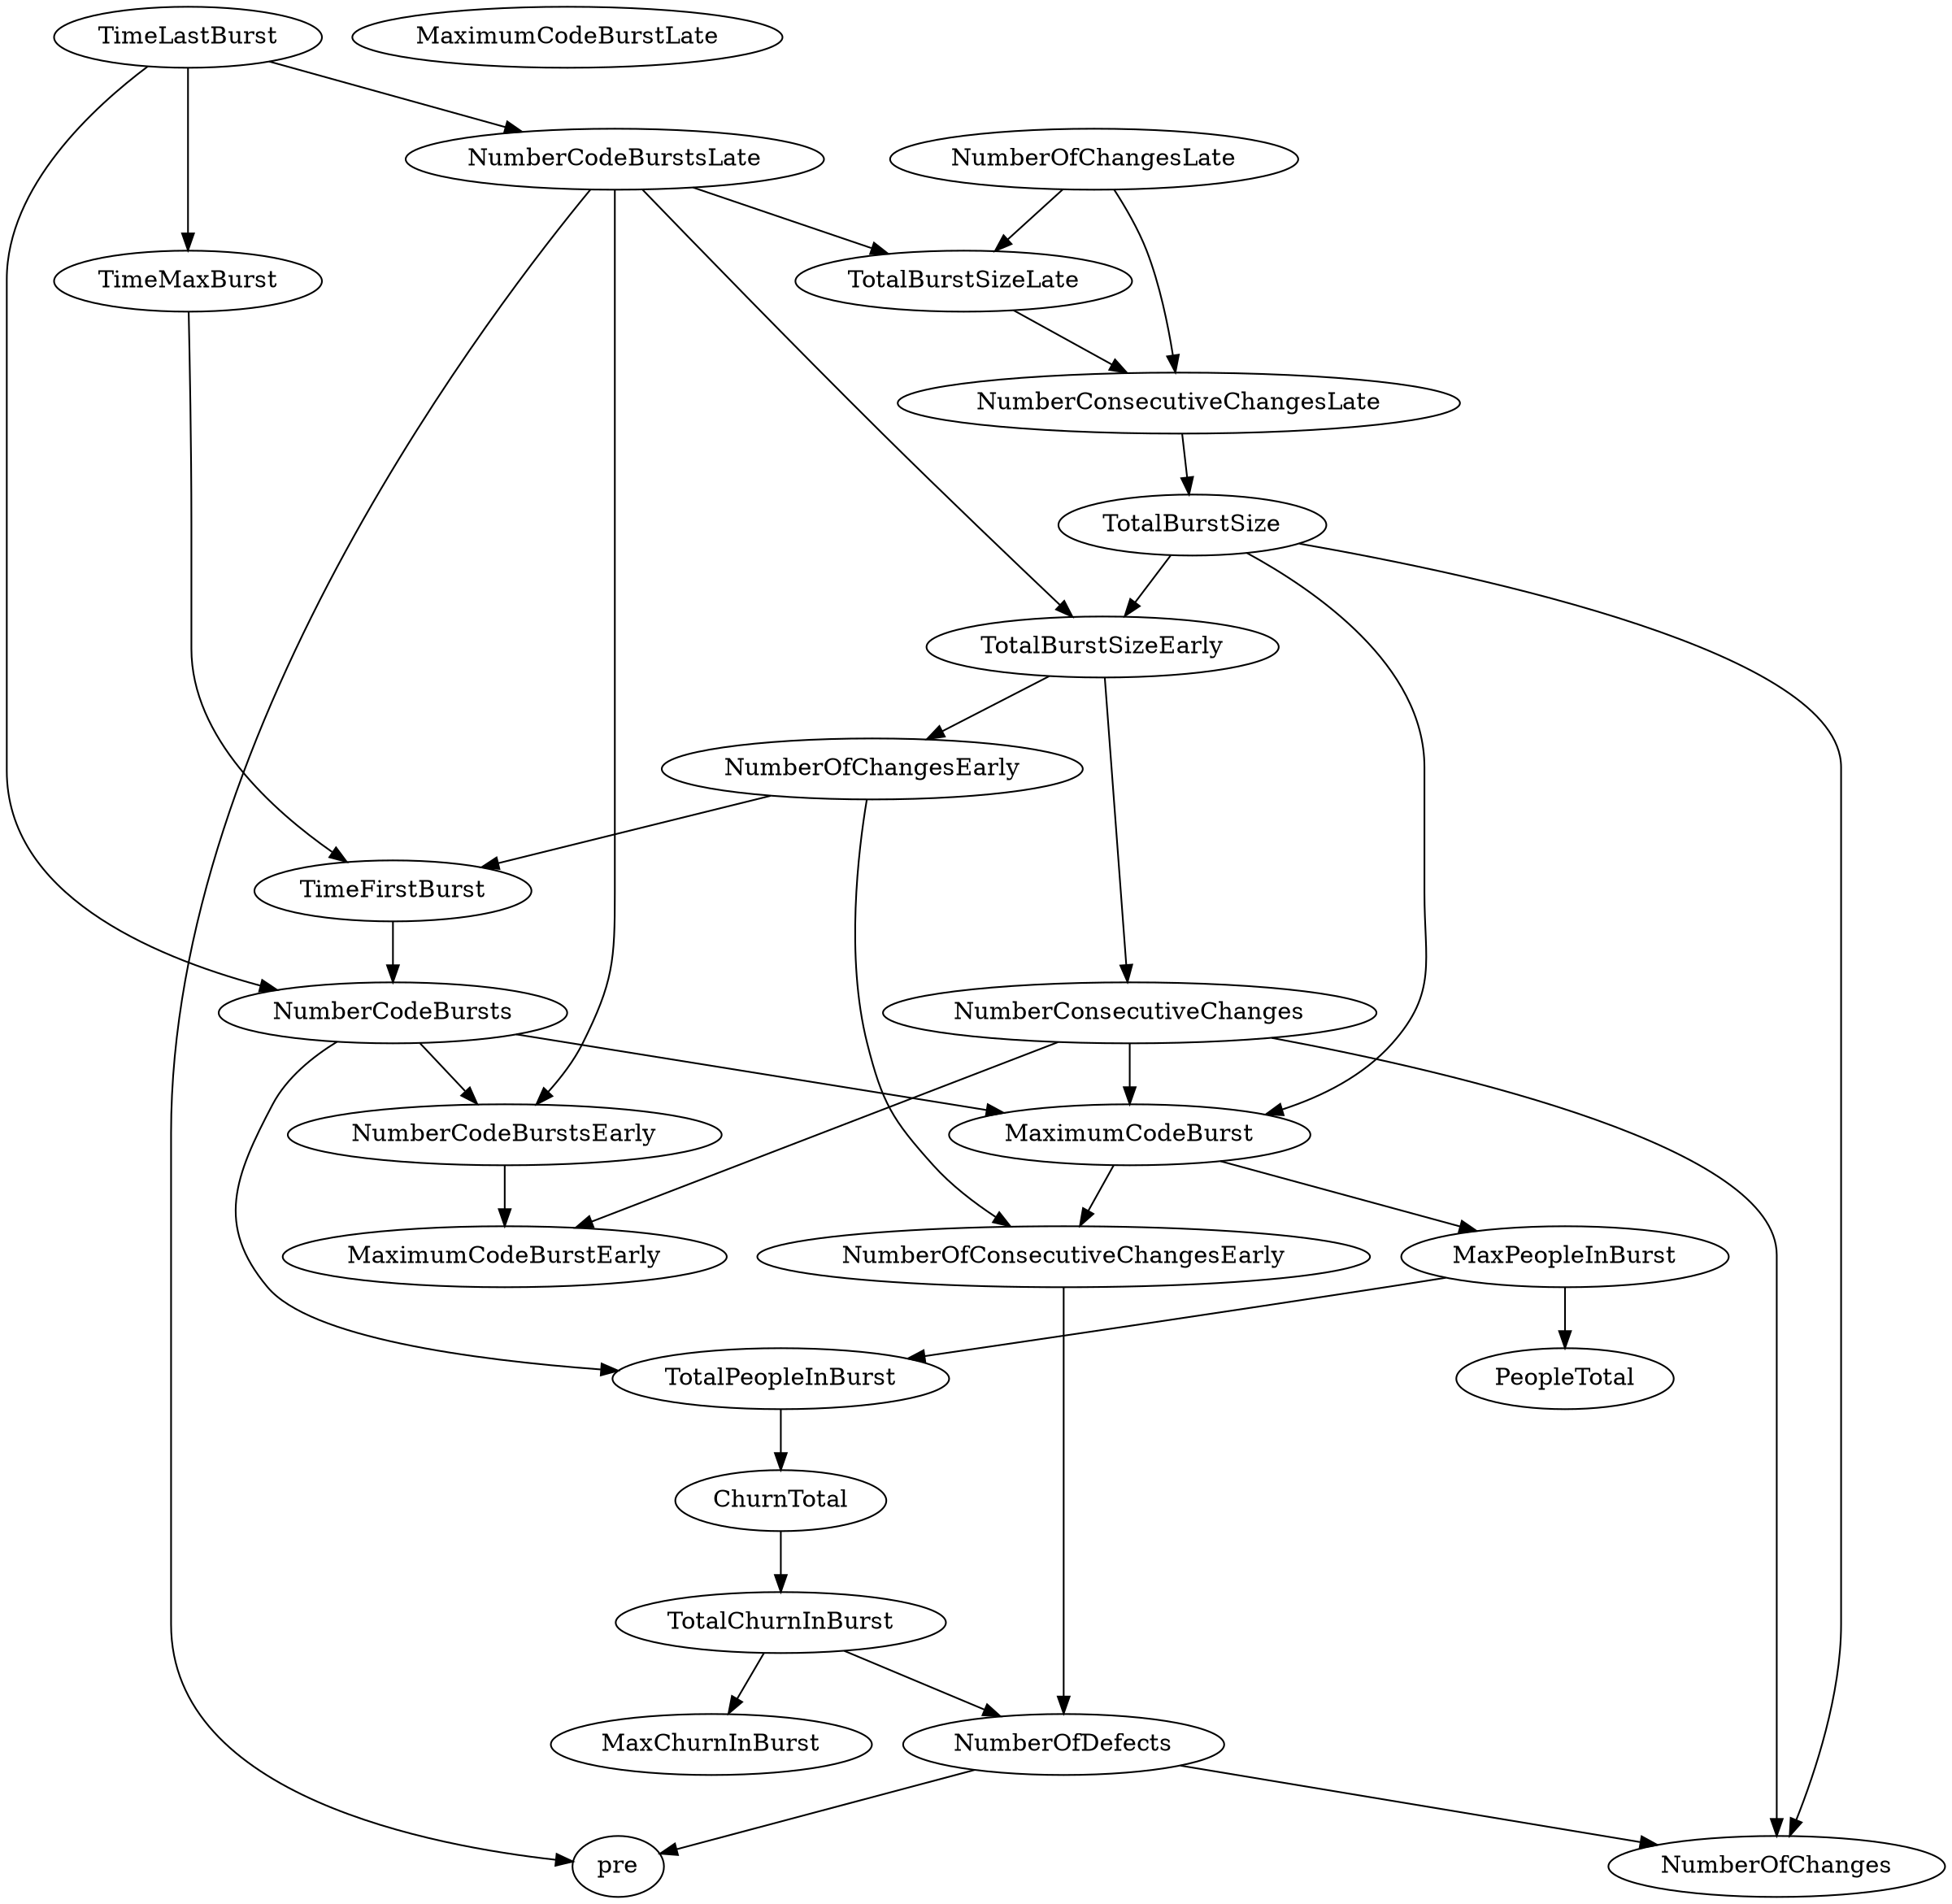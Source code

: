 digraph {
   TotalPeopleInBurst;
   MaximumCodeBurstLate;
   NumberOfChanges;
   MaxPeopleInBurst;
   TotalBurstSizeLate;
   NumberCodeBurstsLate;
   NumberOfChangesLate;
   NumberOfChangesEarly;
   MaxChurnInBurst;
   MaximumCodeBurstEarly;
   NumberCodeBurstsEarly;
   TimeFirstBurst;
   TotalChurnInBurst;
   ChurnTotal;
   MaximumCodeBurst;
   NumberOfConsecutiveChangesEarly;
   NumberConsecutiveChangesLate;
   TotalBurstSizeEarly;
   TotalBurstSize;
   TimeMaxBurst;
   NumberConsecutiveChanges;
   TimeLastBurst;
   NumberCodeBursts;
   PeopleTotal;
   pre;
   NumberOfDefects;
   TotalPeopleInBurst -> ChurnTotal;
   MaxPeopleInBurst -> TotalPeopleInBurst;
   MaxPeopleInBurst -> PeopleTotal;
   TotalBurstSizeLate -> NumberConsecutiveChangesLate;
   NumberCodeBurstsLate -> TotalBurstSizeLate;
   NumberCodeBurstsLate -> NumberCodeBurstsEarly;
   NumberCodeBurstsLate -> TotalBurstSizeEarly;
   NumberCodeBurstsLate -> pre;
   NumberOfChangesLate -> TotalBurstSizeLate;
   NumberOfChangesLate -> NumberConsecutiveChangesLate;
   NumberOfChangesEarly -> TimeFirstBurst;
   NumberOfChangesEarly -> NumberOfConsecutiveChangesEarly;
   NumberCodeBurstsEarly -> MaximumCodeBurstEarly;
   TimeFirstBurst -> NumberCodeBursts;
   TotalChurnInBurst -> MaxChurnInBurst;
   TotalChurnInBurst -> NumberOfDefects;
   ChurnTotal -> TotalChurnInBurst;
   MaximumCodeBurst -> MaxPeopleInBurst;
   MaximumCodeBurst -> NumberOfConsecutiveChangesEarly;
   NumberOfConsecutiveChangesEarly -> NumberOfDefects;
   NumberConsecutiveChangesLate -> TotalBurstSize;
   TotalBurstSizeEarly -> NumberOfChangesEarly;
   TotalBurstSizeEarly -> NumberConsecutiveChanges;
   TotalBurstSize -> NumberOfChanges;
   TotalBurstSize -> MaximumCodeBurst;
   TotalBurstSize -> TotalBurstSizeEarly;
   TimeMaxBurst -> TimeFirstBurst;
   NumberConsecutiveChanges -> NumberOfChanges;
   NumberConsecutiveChanges -> MaximumCodeBurstEarly;
   NumberConsecutiveChanges -> MaximumCodeBurst;
   TimeLastBurst -> NumberCodeBurstsLate;
   TimeLastBurst -> TimeMaxBurst;
   TimeLastBurst -> NumberCodeBursts;
   NumberCodeBursts -> TotalPeopleInBurst;
   NumberCodeBursts -> NumberCodeBurstsEarly;
   NumberCodeBursts -> MaximumCodeBurst;
   NumberOfDefects -> NumberOfChanges;
   NumberOfDefects -> pre;
}
